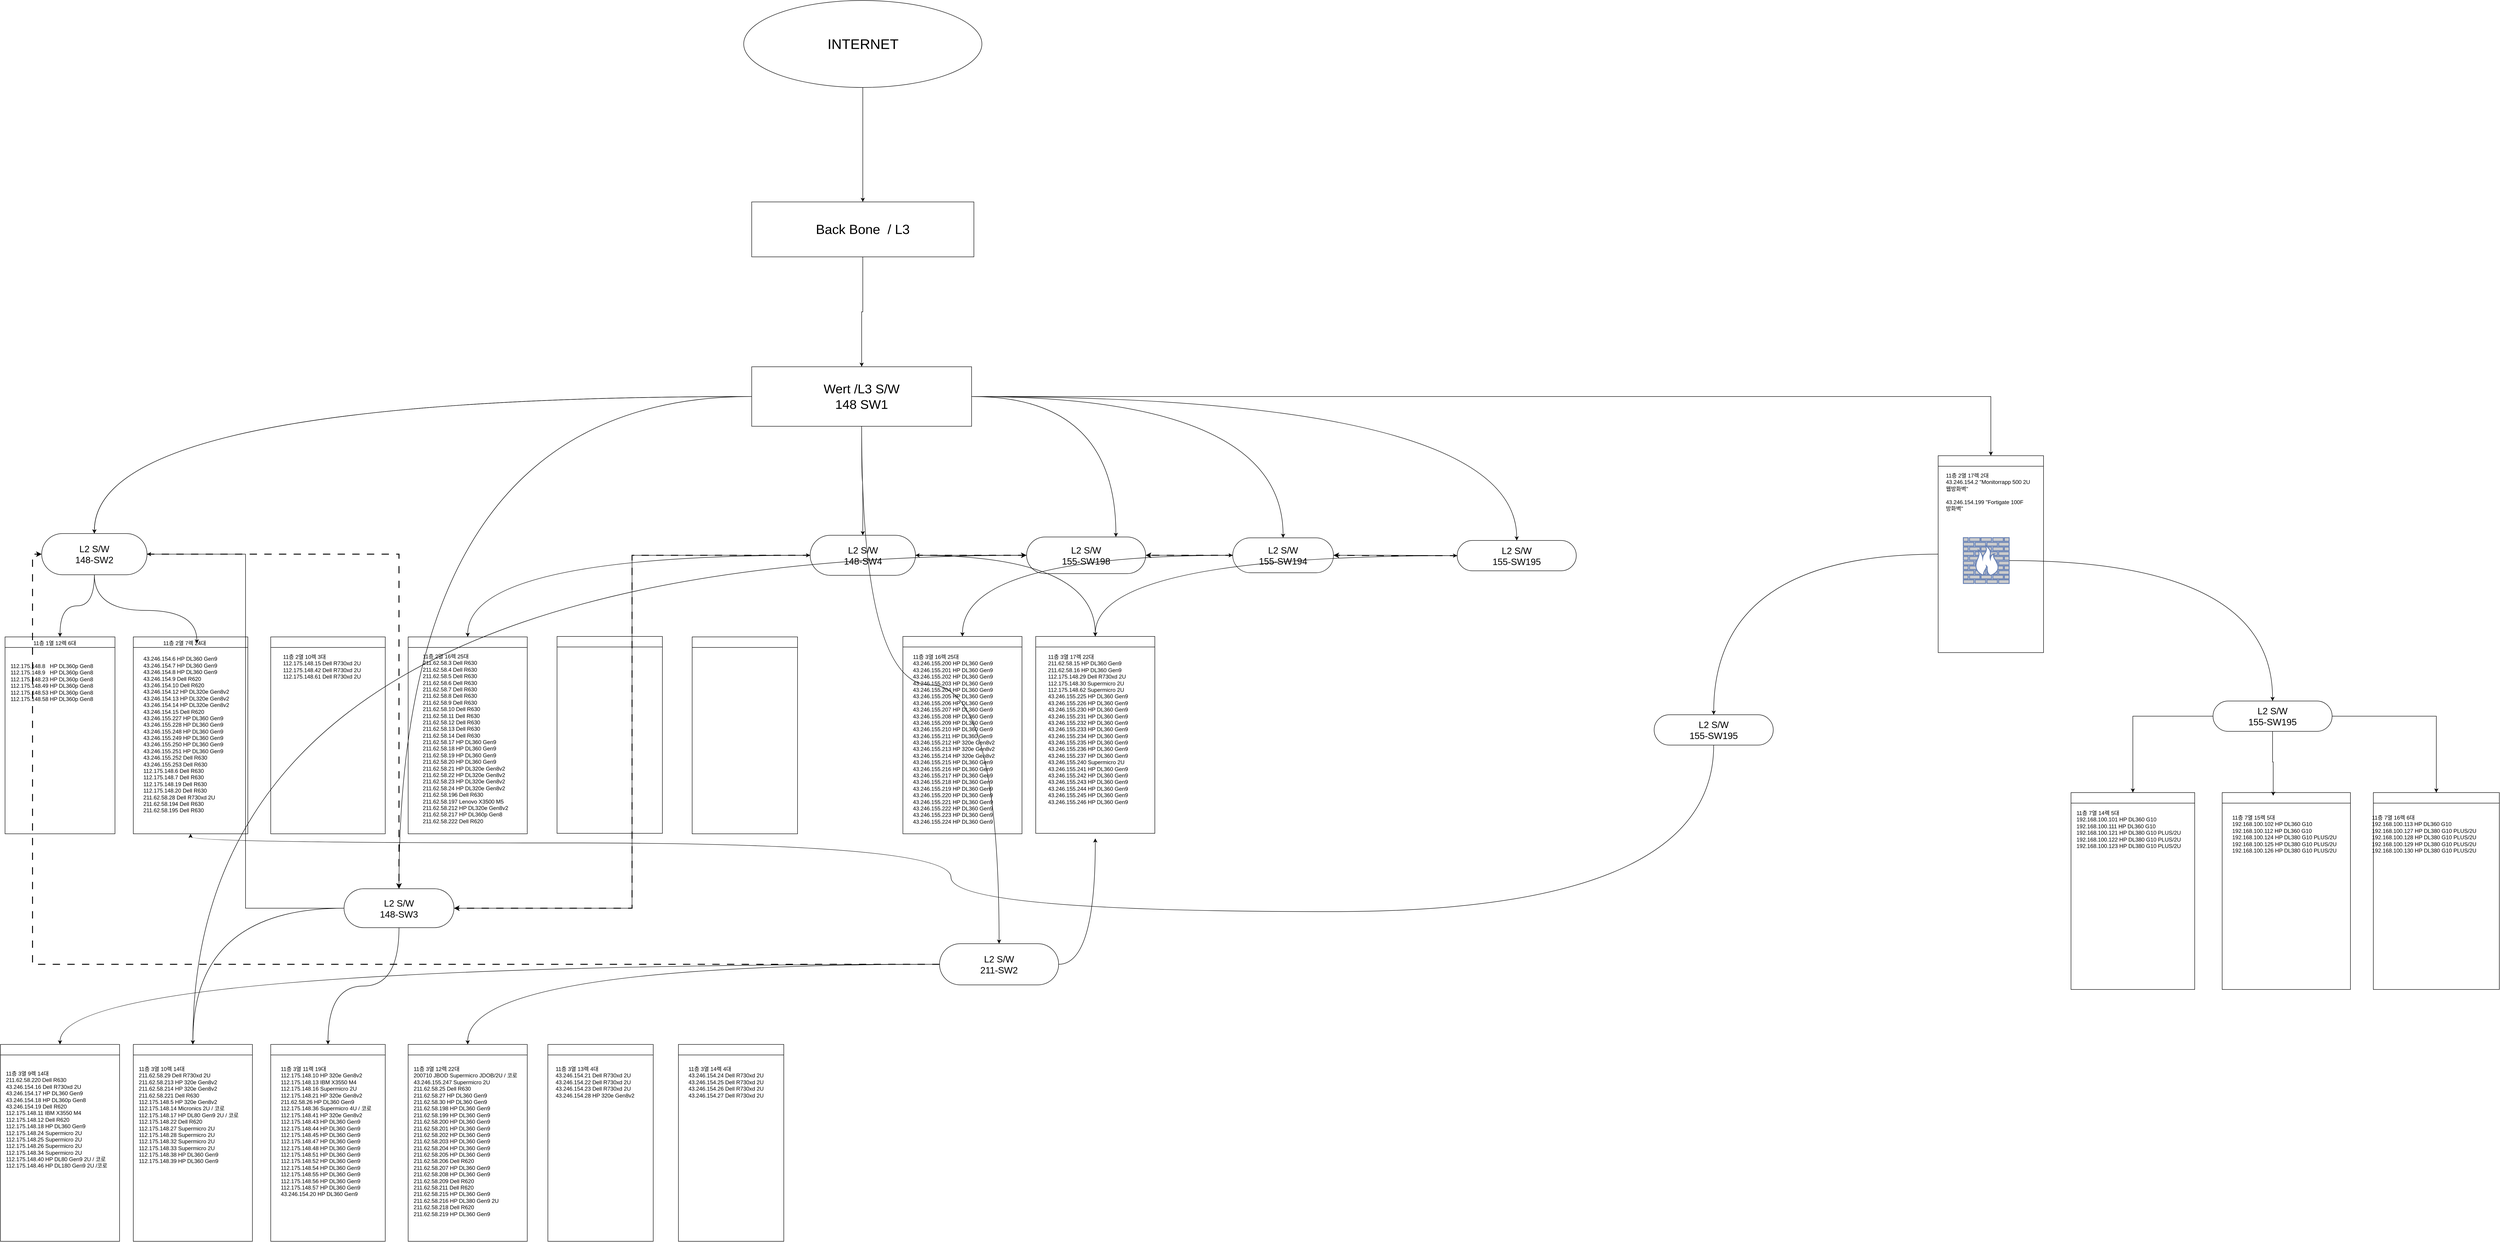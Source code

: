 <mxfile version="25.0.1">
  <diagram name="Page-1" id="d66fe2ae-3e9f-cf2f-6d29-e24063ad5d60">
    <mxGraphModel dx="5736" dy="3990" grid="1" gridSize="10" guides="1" tooltips="1" connect="1" arrows="1" fold="1" page="1" pageScale="1" pageWidth="1100" pageHeight="850" background="none" math="0" shadow="0">
      <root>
        <mxCell id="0" />
        <mxCell id="1" parent="0" />
        <mxCell id="PqdqEDUBdjDF1gWttpi3-37" value="&lt;span style=&quot;font-weight: 400;&quot;&gt;&amp;nbsp; &amp;nbsp; &amp;nbsp; &amp;nbsp; &amp;nbsp; &amp;nbsp; &amp;nbsp; &amp;nbsp; &amp;nbsp; 11층 1열 12렉 6대&lt;/span&gt;" style="swimlane;whiteSpace=wrap;html=1;rounded=0;align=left;verticalAlign=top;arcSize=50;fontFamily=Helvetica;fontSize=12;fontColor=default;fillColor=none;gradientColor=none;swimlaneLine=1;" vertex="1" parent="1">
          <mxGeometry x="170" y="560" width="240" height="430" as="geometry">
            <mxRectangle x="170" y="560" width="130" height="30" as="alternateBounds" />
          </mxGeometry>
        </mxCell>
        <mxCell id="PqdqEDUBdjDF1gWttpi3-35" value="112.175.148.8&amp;nbsp; &amp;nbsp;HP DL360p Gen8&#x9;&lt;br&gt;112.175.148.9&amp;nbsp; &amp;nbsp;HP DL360p Gen8&#x9;&lt;br&gt;112.175.148.23&#x9;&#x9;HP DL360p Gen8&#x9;&lt;br&gt;112.175.148.49&#x9;&#x9;HP DL360p Gen8&#x9;&lt;br&gt;112.175.148.53&#x9;&#x9;HP DL360p Gen8&#x9;&lt;br&gt;112.175.148.58&#x9;&#x9;HP DL360p Gen8" style="text;whiteSpace=wrap;html=1;fontFamily=Helvetica;fontSize=12;fontColor=default;" vertex="1" parent="PqdqEDUBdjDF1gWttpi3-37">
          <mxGeometry x="10" y="50" width="190" height="120" as="geometry" />
        </mxCell>
        <mxCell id="PqdqEDUBdjDF1gWttpi3-38" value="&lt;span style=&quot;font-weight: 400;&quot;&gt;&amp;nbsp; &amp;nbsp; &amp;nbsp; &amp;nbsp; &amp;nbsp; &amp;nbsp; &amp;nbsp; &amp;nbsp; &amp;nbsp; &amp;nbsp;11층 2열 7렉 24대&lt;/span&gt;" style="swimlane;whiteSpace=wrap;html=1;rounded=0;align=left;verticalAlign=top;arcSize=50;fontFamily=Helvetica;fontSize=12;fontColor=default;fillColor=none;gradientColor=none;swimlaneLine=1;" vertex="1" parent="1">
          <mxGeometry x="450" y="560" width="250" height="430" as="geometry">
            <mxRectangle x="170" y="560" width="130" height="30" as="alternateBounds" />
          </mxGeometry>
        </mxCell>
        <mxCell id="PqdqEDUBdjDF1gWttpi3-41" value="&lt;br&gt;43.246.154.6&#x9;&#x9;HP DL360 Gen9&#x9;&lt;br&gt;43.246.154.7&#x9;&#x9;HP DL360 Gen9&#x9;&lt;br&gt;43.246.154.8&#x9;&#x9;HP DL360 Gen9&#x9;&lt;br&gt;43.246.154.9&#x9;&#x9;Dell R620&#x9;&lt;br&gt;43.246.154.10&#x9;&#x9;Dell R620&#x9;&lt;br&gt;43.246.154.12&#x9;&#x9;HP DL320e Gen8v2&#x9;&lt;br&gt;43.246.154.13&#x9;&#x9;HP DL320e Gen8v2&#x9;&lt;br&gt;43.246.154.14&#x9;&#x9;HP DL320e Gen8v2&#x9;&lt;br&gt;43.246.154.15&#x9;&#x9;Dell R620&#x9;&lt;br&gt;43.246.155.227&#x9;&#x9;HP DL360 Gen9&#x9;&lt;br&gt;43.246.155.228&#x9;&#x9;HP DL360 Gen9&#x9;&lt;br&gt;43.246.155.248&#x9;&#x9;HP DL360 Gen9&#x9;&lt;br&gt;43.246.155.249&#x9;&#x9;HP DL360 Gen9&#x9;&lt;br&gt;43.246.155.250&#x9;&#x9;HP DL360 Gen9&#x9;&lt;br&gt;43.246.155.251&#x9;&#x9;HP DL360 Gen9&#x9;&lt;br&gt;43.246.155.252&#x9;&#x9;Dell R630&#x9;&lt;br&gt;43.246.155.253&#x9;&#x9;Dell R630&#x9;&lt;br&gt;112.175.148.6&#x9;&#x9;Dell R630&#x9;&lt;br&gt;112.175.148.7&#x9;&#x9;Dell R630&#x9;&lt;br&gt;112.175.148.19&#x9;&#x9;Dell R630&#x9;&lt;br&gt;112.175.148.20&#x9;&#x9;Dell R630&#x9;&lt;br&gt;211.62.58.28&#x9;&#x9;Dell R730xd 2U&#x9;&lt;br&gt;211.62.58.194&#x9;&#x9;Dell R630&#x9;&lt;br&gt;211.62.58.195&#x9;&#x9;Dell R630" style="text;whiteSpace=wrap;html=1;fontFamily=Helvetica;fontSize=12;fontColor=default;" vertex="1" parent="PqdqEDUBdjDF1gWttpi3-38">
          <mxGeometry x="20" y="20" width="190" height="380" as="geometry" />
        </mxCell>
        <mxCell id="PqdqEDUBdjDF1gWttpi3-43" value="" style="swimlane;whiteSpace=wrap;html=1;rounded=0;align=left;verticalAlign=top;arcSize=50;fontFamily=Helvetica;fontSize=12;fontColor=default;fillColor=none;gradientColor=none;swimlaneLine=1;" vertex="1" parent="1">
          <mxGeometry x="750" y="560" width="250" height="430" as="geometry">
            <mxRectangle x="170" y="560" width="130" height="30" as="alternateBounds" />
          </mxGeometry>
        </mxCell>
        <mxCell id="PqdqEDUBdjDF1gWttpi3-42" value="11층 2열 10렉 3대&#x9;&#x9;&#x9;&#xa;112.175.148.15&#x9;&#x9;Dell R730xd 2U&#x9;&#xa;112.175.148.42&#x9;&#x9;Dell R730xd 2U&#x9;&#xa;112.175.148.61&#x9;&#x9;Dell R730xd 2U" style="text;whiteSpace=wrap;html=1;fontFamily=Helvetica;fontSize=12;fontColor=default;" vertex="1" parent="PqdqEDUBdjDF1gWttpi3-43">
          <mxGeometry x="25" y="30" width="200" height="80" as="geometry" />
        </mxCell>
        <mxCell id="PqdqEDUBdjDF1gWttpi3-47" value="" style="swimlane;whiteSpace=wrap;html=1;rounded=0;align=left;verticalAlign=top;arcSize=50;fontFamily=Helvetica;fontSize=12;fontColor=default;fillColor=none;gradientColor=none;swimlaneLine=1;" vertex="1" parent="1">
          <mxGeometry x="1050" y="560" width="260" height="430" as="geometry">
            <mxRectangle x="170" y="560" width="130" height="30" as="alternateBounds" />
          </mxGeometry>
        </mxCell>
        <mxCell id="PqdqEDUBdjDF1gWttpi3-51" value="11층 2열 16렉 25대 &#x9;&#x9;&#x9;&#xa;211.62.58.3&#x9;&#x9;Dell R630&#x9;&#xa;211.62.58.4&#x9;&#x9;Dell R630&#x9;&#xa;211.62.58.5&#x9;&#x9;Dell R630&#x9;&#xa;211.62.58.6&#x9;&#x9;Dell R630&#x9;&#xa;211.62.58.7&#x9;&#x9;Dell R630&#x9;&#xa;211.62.58.8&#x9;&#x9;Dell R630&#x9;&#xa;211.62.58.9&#x9;&#x9;Dell R630&#x9;&#xa;211.62.58.10&#x9;&#x9;Dell R630&#x9;&#xa;211.62.58.11&#x9;&#x9;Dell R630&#x9;&#xa;211.62.58.12&#x9;&#x9;Dell R630&#x9;&#xa;211.62.58.13&#x9;&#x9;Dell R630&#x9;&#xa;211.62.58.14&#x9;&#x9;Dell R630&#x9;&#xa;211.62.58.17&#x9;&#x9;HP DL360 Gen9&#x9;&#xa;211.62.58.18&#x9;&#x9;HP DL360 Gen9&#x9;&#xa;211.62.58.19&#x9;&#x9;HP DL360 Gen9&#x9;&#xa;211.62.58.20&#x9;&#x9;HP DL360 Gen9&#x9;&#xa;211.62.58.21&#x9;&#x9;HP DL320e Gen8v2&#x9;&#xa;211.62.58.22&#x9;&#x9;HP DL320e Gen8v2&#x9;&#xa;211.62.58.23&#x9;&#x9;HP DL320e Gen8v2&#x9;&#xa;211.62.58.24&#x9;&#x9;HP DL320e Gen8v2&#x9;&#xa;211.62.58.196&#x9;&#x9;Dell R630&#x9;&#xa;211.62.58.197&#x9;&#x9;Lenovo X3500 M5&#x9;&#xa;211.62.58.212&#x9;&#x9;HP DL320e Gen8v2&#x9;&#xa;211.62.58.217&#x9;&#x9;HP DL360p Gen8&#x9;&#xa;211.62.58.222&#x9;&#x9;Dell R620" style="text;whiteSpace=wrap;html=1;fontFamily=Helvetica;fontSize=12;fontColor=default;" vertex="1" parent="PqdqEDUBdjDF1gWttpi3-47">
          <mxGeometry x="30" y="29" width="230" height="400" as="geometry" />
        </mxCell>
        <mxCell id="PqdqEDUBdjDF1gWttpi3-55" value="" style="swimlane;whiteSpace=wrap;html=1;rounded=0;align=left;verticalAlign=top;arcSize=50;fontFamily=Helvetica;fontSize=12;fontColor=default;fillColor=none;gradientColor=none;swimlaneLine=1;" vertex="1" parent="1">
          <mxGeometry x="160" y="1450" width="260" height="430" as="geometry">
            <mxRectangle x="170" y="560" width="130" height="30" as="alternateBounds" />
          </mxGeometry>
        </mxCell>
        <mxCell id="PqdqEDUBdjDF1gWttpi3-65" value="11층 3열 9렉 14대&#x9;&#x9;&#x9;&#xa;211.62.58.220&#x9;&#x9;Dell R630&#x9;&#xa;43.246.154.16&#x9;&#x9;Dell R730xd 2U&#x9;&#xa;43.246.154.17&#x9;&#x9;HP DL360 Gen9&#x9;&#xa;43.246.154.18&#x9;&#x9;HP DL360p Gen8&#x9;&#xa;43.246.154.19&#x9;&#x9;Dell R620&#x9;&#xa;112.175.148.11&#x9;&#x9;IBM X3550 M4&#x9;&#xa;112.175.148.12&#x9;&#x9;Dell R620&#x9;&#xa;112.175.148.18&#x9;&#x9;HP DL360 Gen9&#x9;&#xa;112.175.148.24&#x9;&#x9;Supermicro 2U&#x9;&#xa;112.175.148.25&#x9;&#x9;Supermicro 2U&#x9;&#xa;112.175.148.26&#x9;&#x9;Supermicro 2U&#x9;&#xa;112.175.148.34&#x9;&#x9;Supermicro 2U&#x9;&#xa;112.175.148.40&#x9;&#x9;HP DL80 Gen9 2U / 코로&#x9;&#xa;112.175.148.46&#x9;&#x9;HP DL180 Gen9 2U /코로" style="text;whiteSpace=wrap;html=1;fontFamily=Helvetica;fontSize=12;fontColor=default;" vertex="1" parent="PqdqEDUBdjDF1gWttpi3-55">
          <mxGeometry x="10" y="50" width="250" height="240" as="geometry" />
        </mxCell>
        <mxCell id="PqdqEDUBdjDF1gWttpi3-180" style="edgeStyle=orthogonalEdgeStyle;rounded=0;orthogonalLoop=1;jettySize=auto;html=1;fontFamily=Helvetica;fontSize=12;fontColor=default;curved=1;" edge="1" parent="1" source="PqdqEDUBdjDF1gWttpi3-57" target="PqdqEDUBdjDF1gWttpi3-179">
          <mxGeometry relative="1" as="geometry" />
        </mxCell>
        <mxCell id="PqdqEDUBdjDF1gWttpi3-57" value="" style="swimlane;whiteSpace=wrap;html=1;rounded=0;align=left;verticalAlign=top;arcSize=50;fontFamily=Helvetica;fontSize=12;fontColor=default;fillColor=none;gradientColor=none;swimlaneLine=1;" vertex="1" parent="1">
          <mxGeometry x="4390" y="164.25" width="230" height="430" as="geometry">
            <mxRectangle x="170" y="560" width="130" height="30" as="alternateBounds" />
          </mxGeometry>
        </mxCell>
        <mxCell id="PqdqEDUBdjDF1gWttpi3-50" value="11층 2열 17렉 2대&#x9;&#x9;&#x9;&#xa;43.246.154.2&#x9;&#x9;&quot;Monitorrapp 500 2U&#xa;웹방화벽&quot;&#x9;&#xa;&#x9;&#x9;&#x9;&#xa;43.246.154.199&#x9;&#x9;&quot;Fortigate 100F&#xa;방화벽&quot;" style="text;whiteSpace=wrap;html=1;fontFamily=Helvetica;fontSize=12;fontColor=default;" vertex="1" parent="PqdqEDUBdjDF1gWttpi3-57">
          <mxGeometry x="15" y="30" width="200" height="100" as="geometry" />
        </mxCell>
        <mxCell id="PqdqEDUBdjDF1gWttpi3-92" value="" style="fontColor=#0066CC;verticalAlign=top;verticalLabelPosition=bottom;labelPosition=center;align=center;html=1;outlineConnect=0;fillColor=#CCCCCC;strokeColor=#6881B3;gradientColor=none;gradientDirection=north;strokeWidth=2;shape=mxgraph.networks.firewall;rounded=1;arcSize=50;fontFamily=Helvetica;fontSize=12;" vertex="1" parent="PqdqEDUBdjDF1gWttpi3-57">
          <mxGeometry x="55" y="179" width="100" height="100" as="geometry" />
        </mxCell>
        <mxCell id="PqdqEDUBdjDF1gWttpi3-58" value="" style="swimlane;whiteSpace=wrap;html=1;rounded=0;align=left;verticalAlign=top;arcSize=50;fontFamily=Helvetica;fontSize=12;fontColor=default;fillColor=none;gradientColor=none;swimlaneLine=1;" vertex="1" parent="1">
          <mxGeometry x="1670" y="560" width="230" height="430" as="geometry">
            <mxRectangle x="170" y="560" width="130" height="30" as="alternateBounds" />
          </mxGeometry>
        </mxCell>
        <mxCell id="PqdqEDUBdjDF1gWttpi3-60" value="" style="swimlane;whiteSpace=wrap;html=1;rounded=0;align=left;verticalAlign=top;arcSize=50;fontFamily=Helvetica;fontSize=12;fontColor=default;fillColor=none;gradientColor=none;swimlaneLine=1;" vertex="1" parent="1">
          <mxGeometry x="450" y="1450" width="260" height="430" as="geometry">
            <mxRectangle x="170" y="560" width="130" height="30" as="alternateBounds" />
          </mxGeometry>
        </mxCell>
        <mxCell id="PqdqEDUBdjDF1gWttpi3-66" value="11층 3열 10렉 14대&#x9;&#x9;&#x9;&#xa;211.62.58.29&#x9;&#x9;Dell R730xd 2U&#x9;&#xa;211.62.58.213&#x9;&#x9;HP 320e Gen8v2&#x9;&#xa;211.62.58.214&#x9;&#x9;HP 320e Gen8v2&#x9;&#xa;211.62.58.221&#x9;&#x9;Dell R630&#x9;&#xa;112.175.148.5&#x9;&#x9;HP 320e Gen8v2&#x9;&#xa;112.175.148.14&#x9;&#x9;Micronics 2U / 코로&#x9;&#xa;112.175.148.17&#x9;&#x9;HP DL80 Gen9 2U / 코로&#x9;&#xa;112.175.148.22&#x9;&#x9;Dell R620&#x9;&#xa;112.175.148.27&#x9;&#x9;Supermicro 2U&#x9;&#xa;112.175.148.28&#x9;&#x9;Supermicro 2U&#x9;&#xa;112.175.148.32&#x9;&#x9;Supermicro 2U&#x9;&#xa;112.175.148.33&#x9;&#x9;Supermicro 2U&#x9;&#xa;112.175.148.38&#x9;&#x9;HP DL360 Gen9&#x9;&#xa;112.175.148.39&#x9;&#x9;HP DL360 Gen9" style="text;whiteSpace=wrap;html=1;fontFamily=Helvetica;fontSize=12;fontColor=default;" vertex="1" parent="PqdqEDUBdjDF1gWttpi3-60">
          <mxGeometry x="10" y="40" width="250" height="240" as="geometry" />
        </mxCell>
        <mxCell id="PqdqEDUBdjDF1gWttpi3-61" value="" style="swimlane;whiteSpace=wrap;html=1;rounded=0;align=left;verticalAlign=top;arcSize=50;fontFamily=Helvetica;fontSize=12;fontColor=default;fillColor=none;gradientColor=none;swimlaneLine=1;" vertex="1" parent="1">
          <mxGeometry x="750" y="1450" width="250" height="430" as="geometry">
            <mxRectangle x="170" y="560" width="130" height="30" as="alternateBounds" />
          </mxGeometry>
        </mxCell>
        <mxCell id="PqdqEDUBdjDF1gWttpi3-67" value="11층 3열 11렉 19대&#x9;&#x9;&#x9;&#xa;112.175.148.10&#x9;&#x9;HP 320e Gen8v2&#x9;&#xa;112.175.148.13&#x9;&#x9;IBM X3550 M4&#x9;&#xa;112.175.148.16&#x9;&#x9;Supermicro 2U&#x9;&#xa;112.175.148.21&#x9;&#x9;HP 320e Gen8v2&#x9;&#xa;211.62.58.26&#x9;&#x9;HP DL360 Gen9&#x9;&#xa;112.175.148.36&#x9;&#x9;Supermicro 4U / 코로&#x9;&#xa;112.175.148.41&#x9;&#x9;HP 320e Gen8v2&#x9;&#xa;112.175.148.43&#x9;&#x9;HP DL360 Gen9&#x9;&#xa;112.175.148.44&#x9;&#x9;HP DL360 Gen9&#x9;&#xa;112.175.148.45&#x9;&#x9;HP DL360 Gen9&#x9;&#xa;112.175.148.47&#x9;&#x9;HP DL360 Gen9&#x9;&#xa;112.175.148.48&#x9;&#x9;HP DL360 Gen9&#x9;&#xa;112.175.148.51&#x9;&#x9;HP DL360 Gen9&#x9;&#xa;112.175.148.52&#x9;&#x9;HP DL360 Gen9&#x9;&#xa;112.175.148.54&#x9;&#x9;HP DL360 Gen9&#x9;&#xa;112.175.148.55&#x9;&#x9;HP DL360 Gen9&#x9;&#xa;112.175.148.56&#x9;&#x9;HP DL360 Gen9&#x9;&#xa;112.175.148.57&#x9;&#x9;HP DL360 Gen9&#x9;&#xa;43.246.154.20&#x9;&#x9;HP DL360 Gen9" style="text;whiteSpace=wrap;html=1;fontFamily=Helvetica;fontSize=12;fontColor=default;" vertex="1" parent="PqdqEDUBdjDF1gWttpi3-61">
          <mxGeometry x="20" y="40" width="230" height="310" as="geometry" />
        </mxCell>
        <mxCell id="PqdqEDUBdjDF1gWttpi3-62" value="" style="swimlane;whiteSpace=wrap;html=1;rounded=0;align=left;verticalAlign=top;arcSize=50;fontFamily=Helvetica;fontSize=12;fontColor=default;fillColor=none;gradientColor=none;swimlaneLine=1;" vertex="1" parent="1">
          <mxGeometry x="1050" y="1450" width="260" height="430" as="geometry">
            <mxRectangle x="170" y="560" width="130" height="30" as="alternateBounds" />
          </mxGeometry>
        </mxCell>
        <mxCell id="PqdqEDUBdjDF1gWttpi3-68" value="11층 3열 12렉 22대&#x9;&#x9;&#x9;&#xa;200710 JBOD&#x9;&#x9;Supermicro JDOB/2U / 코로&#x9;&#xa;43.246.155.247&#x9;&#x9;Supermicro 2U&#x9;&#xa;211.62.58.25&#x9;&#x9;Dell R630&#x9;&#xa;211.62.58.27&#x9;&#x9;HP DL360 Gen9&#x9;&#xa;211.62.58.30&#x9;&#x9;HP DL360 Gen9&#x9;&#xa;211.62.58.198&#x9;&#x9;HP DL360 Gen9&#x9;&#xa;211.62.58.199&#x9;&#x9;HP DL360 Gen9&#x9;&#xa;211.62.58.200&#x9;&#x9;HP DL360 Gen9&#x9;&#xa;211.62.58.201&#x9;&#x9;HP DL360 Gen9&#x9;&#xa;211.62.58.202&#x9;&#x9;HP DL360 Gen9&#x9;&#xa;211.62.58.203&#x9;&#x9;HP DL360 Gen9&#x9;&#xa;211.62.58.204&#x9;&#x9;HP DL360 Gen9&#x9;&#xa;211.62.58.205&#x9;&#x9;HP DL360 Gen9&#x9;&#xa;211.62.58.206&#x9;&#x9;Dell R620&#x9;&#xa;211.62.58.207&#x9;&#x9;HP DL360 Gen9&#x9;&#xa;211.62.58.208&#x9;&#x9;HP DL360 Gen9&#x9;&#xa;211.62.58.209&#x9;&#x9;Dell R620&#x9;&#xa;211.62.58.211&#x9;&#x9;Dell R620&#x9;&#xa;211.62.58.215&#x9;&#x9;HP DL360 Gen9&#x9;&#xa;211.62.58.216&#x9;&#x9;HP DL380 Gen9 2U&#x9;&#xa;211.62.58.218&#x9;&#x9;Dell R620&#x9;&#xa;211.62.58.219&#x9;&#x9;HP DL360 Gen9" style="text;whiteSpace=wrap;html=1;fontFamily=Helvetica;fontSize=12;fontColor=default;" vertex="1" parent="PqdqEDUBdjDF1gWttpi3-62">
          <mxGeometry x="10" y="40" width="250" height="350" as="geometry" />
        </mxCell>
        <mxCell id="PqdqEDUBdjDF1gWttpi3-63" value="" style="swimlane;whiteSpace=wrap;html=1;rounded=0;align=left;verticalAlign=top;arcSize=50;fontFamily=Helvetica;fontSize=12;fontColor=default;fillColor=none;gradientColor=none;swimlaneLine=1;" vertex="1" parent="1">
          <mxGeometry x="1355" y="1450" width="230" height="430" as="geometry">
            <mxRectangle x="170" y="560" width="130" height="30" as="alternateBounds" />
          </mxGeometry>
        </mxCell>
        <mxCell id="PqdqEDUBdjDF1gWttpi3-70" value="11층 3열 13렉 4대&#x9;&#x9;&#x9;&#xa;43.246.154.21&#x9;&#x9;Dell R730xd 2U&#x9;&#xa;43.246.154.22&#x9;&#x9;Dell R730xd 2U&#x9;&#xa;43.246.154.23&#x9;&#x9;Dell R730xd 2U&#x9;&#xa;43.246.154.28&#x9;&#x9;HP 320e Gen8v2" style="text;whiteSpace=wrap;html=1;fontFamily=Helvetica;fontSize=12;fontColor=default;" vertex="1" parent="PqdqEDUBdjDF1gWttpi3-63">
          <mxGeometry x="15" y="40" width="210" height="100" as="geometry" />
        </mxCell>
        <mxCell id="PqdqEDUBdjDF1gWttpi3-64" value="" style="swimlane;whiteSpace=wrap;html=1;rounded=0;align=left;verticalAlign=top;arcSize=50;fontFamily=Helvetica;fontSize=12;fontColor=default;fillColor=none;gradientColor=none;swimlaneLine=1;" vertex="1" parent="1">
          <mxGeometry x="1640" y="1450" width="230" height="430" as="geometry">
            <mxRectangle x="170" y="560" width="130" height="30" as="alternateBounds" />
          </mxGeometry>
        </mxCell>
        <mxCell id="PqdqEDUBdjDF1gWttpi3-71" value="11층 3열 14렉 4대&#x9;&#x9;&#x9;&#xa;43.246.154.24&#x9;&#x9;Dell R730xd 2U&#x9;&#xa;43.246.154.25&#x9;&#x9;Dell R730xd 2U&#x9;&#xa;43.246.154.26&#x9;&#x9;Dell R730xd 2U&#x9;&#xa;43.246.154.27&#x9;&#x9;Dell R730xd 2U" style="text;whiteSpace=wrap;html=1;fontFamily=Helvetica;fontSize=12;fontColor=default;" vertex="1" parent="PqdqEDUBdjDF1gWttpi3-64">
          <mxGeometry x="20" y="40" width="200" height="100" as="geometry" />
        </mxCell>
        <mxCell id="PqdqEDUBdjDF1gWttpi3-72" value="" style="swimlane;whiteSpace=wrap;html=1;rounded=0;align=left;verticalAlign=top;arcSize=50;fontFamily=Helvetica;fontSize=12;fontColor=default;fillColor=none;gradientColor=none;swimlaneLine=1;" vertex="1" parent="1">
          <mxGeometry x="2130" y="559" width="260" height="431" as="geometry">
            <mxRectangle x="170" y="560" width="130" height="30" as="alternateBounds" />
          </mxGeometry>
        </mxCell>
        <mxCell id="PqdqEDUBdjDF1gWttpi3-84" value="11층 3열 16렉 25대&#x9;&#x9;&#x9;&#xa;43.246.155.200&#x9;&#x9;HP DL360 Gen9&#x9;&#xa;43.246.155.201&#x9;&#x9;HP DL360 Gen9&#x9;&#xa;43.246.155.202&#x9;&#x9;HP DL360 Gen9&#x9;&#xa;43.246.155.203&#x9;&#x9;HP DL360 Gen9&#x9;&#xa;43.246.155.204&#x9;&#x9;HP DL360 Gen9&#x9;&#xa;43.246.155.205&#x9;&#x9;HP DL360 Gen9&#x9;&#xa;43.246.155.206&#x9;&#x9;HP DL360 Gen9&#x9;&#xa;43.246.155.207&#x9;&#x9;HP DL360 Gen9&#x9;&#xa;43.246.155.208&#x9;&#x9;HP DL360 Gen9&#x9;&#xa;43.246.155.209&#x9;&#x9;HP DL360 Gen9&#x9;&#xa;43.246.155.210&#x9;&#x9;HP DL360 Gen9&#x9;&#xa;43.246.155.211&#x9;&#x9;HP DL360 Gen9&#x9;&#xa;43.246.155.212&#x9;&#x9;HP 320e Gen8v2&#x9;&#xa;43.246.155.213&#x9;&#x9;HP 320e Gen8v2&#x9;&#xa;43.246.155.214&#x9;&#x9;HP 320e Gen8v2&#x9;&#xa;43.246.155.215&#x9;&#x9;HP DL360 Gen9&#x9;&#xa;43.246.155.216&#x9;&#x9;HP DL360 Gen9&#x9;&#xa;43.246.155.217&#x9;&#x9;HP DL360 Gen9&#x9;&#xa;43.246.155.218&#x9;&#x9;HP DL360 Gen9&#x9;&#xa;43.246.155.219&#x9;&#x9;HP DL360 Gen9&#x9;&#xa;43.246.155.220&#x9;&#x9;HP DL360 Gen9&#x9;&#xa;43.246.155.221&#x9;&#x9;HP DL360 Gen9&#x9;&#xa;43.246.155.222&#x9;&#x9;HP DL360 Gen9&#x9;&#xa;43.246.155.223&#x9;&#x9;HP DL360 Gen9&#x9;&#xa;43.246.155.224&#x9;&#x9;HP DL360 Gen9" style="text;whiteSpace=wrap;html=1;fontFamily=Helvetica;fontSize=12;fontColor=default;" vertex="1" parent="PqdqEDUBdjDF1gWttpi3-72">
          <mxGeometry x="20" y="31" width="210" height="400" as="geometry" />
        </mxCell>
        <mxCell id="PqdqEDUBdjDF1gWttpi3-74" value="" style="swimlane;whiteSpace=wrap;html=1;rounded=0;align=left;verticalAlign=top;arcSize=50;fontFamily=Helvetica;fontSize=12;fontColor=default;fillColor=none;gradientColor=none;swimlaneLine=1;" vertex="1" parent="1">
          <mxGeometry x="2420" y="559" width="260" height="430" as="geometry">
            <mxRectangle x="170" y="560" width="130" height="30" as="alternateBounds" />
          </mxGeometry>
        </mxCell>
        <mxCell id="PqdqEDUBdjDF1gWttpi3-86" value="11층 3열 17렉 22대&#x9;&#x9;&#x9;&#xa;211.62.58.15&#x9;&#x9;HP DL360 Gen9&#x9;&#xa;211.62.58.16&#x9;&#x9;HP DL360 Gen9&#x9;&#xa;112.175.148.29&#x9;&#x9;Dell R730xd 2U&#x9;&#xa;112.175.148.30&#x9;&#x9;Supermicro 2U&#x9;&#xa;112.175.148.62&#x9;&#x9;Supermicro 2U&#x9;&#xa;43.246.155.225&#x9;&#x9;HP DL360 Gen9&#x9;&#xa;43.246.155.226&#x9;&#x9;HP DL360 Gen9&#x9;&#xa;43.246.155.230&#x9;&#x9;HP DL360 Gen9&#x9;&#xa;43.246.155.231&#x9;&#x9;HP DL360 Gen9&#x9;&#xa;43.246.155.232&#x9;&#x9;HP DL360 Gen9&#x9;&#xa;43.246.155.233&#x9;&#x9;HP DL360 Gen9&#x9;&#xa;43.246.155.234&#x9;&#x9;HP DL360 Gen9&#x9;&#xa;43.246.155.235&#x9;&#x9;HP DL360 Gen9&#x9;&#xa;43.246.155.236&#x9;&#x9;HP DL360 Gen9&#x9;&#xa;43.246.155.237&#x9;&#x9;HP DL360 Gen9&#x9;&#xa;43.246.155.240&#x9;&#x9;Supermicro 2U&#x9;&#xa;43.246.155.241&#x9;&#x9;HP DL360 Gen9&#x9;&#xa;43.246.155.242&#x9;&#x9;HP DL360 Gen9&#x9;&#xa;43.246.155.243&#x9;&#x9;HP DL360 Gen9&#x9;&#xa;43.246.155.244&#x9;&#x9;HP DL360 Gen9&#x9;&#xa;43.246.155.245&#x9;&#x9;HP DL360 Gen9&#x9;&#xa;43.246.155.246&#x9;&#x9;HP DL360 Gen9" style="text;whiteSpace=wrap;html=1;fontFamily=Helvetica;fontSize=12;fontColor=default;" vertex="1" parent="PqdqEDUBdjDF1gWttpi3-74">
          <mxGeometry x="25" y="31" width="210" height="350" as="geometry" />
        </mxCell>
        <mxCell id="PqdqEDUBdjDF1gWttpi3-76" value="" style="swimlane;whiteSpace=wrap;html=1;rounded=0;align=left;verticalAlign=top;arcSize=50;fontFamily=Helvetica;fontSize=12;fontColor=default;fillColor=none;gradientColor=none;swimlaneLine=1;" vertex="1" parent="1">
          <mxGeometry x="4680" y="900" width="270" height="430" as="geometry">
            <mxRectangle x="170" y="560" width="130" height="30" as="alternateBounds" />
          </mxGeometry>
        </mxCell>
        <mxCell id="PqdqEDUBdjDF1gWttpi3-87" value="11층 7열 14렉 5대&#x9;&#x9;&#x9;&#xa;192.168.100.101&#x9;&#x9;HP DL360 G10&#x9;&#xa;192.168.100.111&#x9;&#x9;HP DL360 G10&#x9;&#xa;192.168.100.121&#x9;&#x9;HP DL380 G10 PLUS/2U&#x9;&#xa;192.168.100.122&#x9;&#x9;HP DL380 G10 PLUS/2U&#x9;&#xa;192.168.100.123&#x9;&#x9;HP DL380 G10 PLUS/2U" style="text;whiteSpace=wrap;html=1;fontFamily=Helvetica;fontSize=12;fontColor=default;" vertex="1" parent="PqdqEDUBdjDF1gWttpi3-76">
          <mxGeometry x="10" y="31" width="260" height="110" as="geometry" />
        </mxCell>
        <mxCell id="PqdqEDUBdjDF1gWttpi3-78" value="" style="swimlane;whiteSpace=wrap;html=1;rounded=0;align=left;verticalAlign=top;arcSize=50;fontFamily=Helvetica;fontSize=12;fontColor=default;fillColor=none;gradientColor=none;swimlaneLine=1;" vertex="1" parent="1">
          <mxGeometry x="5010" y="900" width="280" height="430" as="geometry">
            <mxRectangle x="170" y="560" width="130" height="30" as="alternateBounds" />
          </mxGeometry>
        </mxCell>
        <mxCell id="PqdqEDUBdjDF1gWttpi3-89" value="11층 7열 15렉 5대&#x9;&#x9;&#x9;&#xa;192.168.100.102&#x9;&#x9;HP DL360 G10&#x9;&#xa;192.168.100.112&#x9;&#x9;HP DL360 G10&#x9;&#xa;192.168.100.124&#x9;&#x9;HP DL380 G10 PLUS/2U&#x9;&#xa;192.168.100.125&#x9;&#x9;HP DL380 G10 PLUS/2U&#x9;&#xa;192.168.100.126&#x9;&#x9;HP DL380 G10 PLUS/2U" style="text;whiteSpace=wrap;html=1;fontFamily=Helvetica;fontSize=12;fontColor=default;" vertex="1" parent="PqdqEDUBdjDF1gWttpi3-78">
          <mxGeometry x="20" y="41" width="260" height="110" as="geometry" />
        </mxCell>
        <mxCell id="PqdqEDUBdjDF1gWttpi3-80" value="" style="swimlane;whiteSpace=wrap;html=1;rounded=0;align=left;verticalAlign=top;arcSize=50;fontFamily=Helvetica;fontSize=12;fontColor=default;fillColor=none;gradientColor=none;swimlaneLine=1;" vertex="1" parent="1">
          <mxGeometry x="5340" y="900" width="275" height="430" as="geometry">
            <mxRectangle x="170" y="560" width="130" height="30" as="alternateBounds" />
          </mxGeometry>
        </mxCell>
        <mxCell id="PqdqEDUBdjDF1gWttpi3-90" value="11층 7열 16렉 6대&#x9;&#x9;&#x9;&#xa;192.168.100.113&#x9;&#x9;HP DL360 G10&#x9;&#xa;192.168.100.127&#x9;&#x9;HP DL380 G10 PLUS/2U&#x9;&#xa;192.168.100.128&#x9;&#x9;HP DL380 G10 PLUS/2U&#x9;&#xa;192.168.100.129&#x9;&#x9;HP DL380 G10 PLUS/2U&#x9;&#xa;192.168.100.130&#x9;&#x9;HP DL380 G10 PLUS/2U" style="text;whiteSpace=wrap;html=1;fontFamily=Helvetica;fontSize=12;fontColor=default;" vertex="1" parent="PqdqEDUBdjDF1gWttpi3-80">
          <mxGeometry x="-5" y="41" width="260" height="110" as="geometry" />
        </mxCell>
        <mxCell id="PqdqEDUBdjDF1gWttpi3-135" style="edgeStyle=orthogonalEdgeStyle;rounded=0;orthogonalLoop=1;jettySize=auto;html=1;entryX=0.5;entryY=0;entryDx=0;entryDy=0;fontFamily=Helvetica;fontSize=12;fontColor=default;" edge="1" parent="1" source="PqdqEDUBdjDF1gWttpi3-96" target="PqdqEDUBdjDF1gWttpi3-99">
          <mxGeometry relative="1" as="geometry" />
        </mxCell>
        <mxCell id="PqdqEDUBdjDF1gWttpi3-96" value="Back Bone&amp;nbsp; /&amp;nbsp;&lt;span style=&quot;background-color: initial;&quot;&gt;L3&lt;/span&gt;" style="rounded=0;whiteSpace=wrap;html=1;align=center;verticalAlign=middle;arcSize=50;fontFamily=Helvetica;fontSize=29;fontColor=default;fillColor=none;gradientColor=none;" vertex="1" parent="1">
          <mxGeometry x="1800" y="-390" width="485" height="120" as="geometry" />
        </mxCell>
        <mxCell id="PqdqEDUBdjDF1gWttpi3-114" style="edgeStyle=orthogonalEdgeStyle;rounded=0;orthogonalLoop=1;jettySize=auto;html=1;entryX=0;entryY=0.5;entryDx=0;entryDy=0;fontFamily=Helvetica;fontSize=12;fontColor=default;dashed=1;dashPattern=8 8;strokeWidth=2;" edge="1" parent="1" source="PqdqEDUBdjDF1gWttpi3-97" target="PqdqEDUBdjDF1gWttpi3-113">
          <mxGeometry relative="1" as="geometry" />
        </mxCell>
        <mxCell id="PqdqEDUBdjDF1gWttpi3-162" style="edgeStyle=orthogonalEdgeStyle;rounded=0;orthogonalLoop=1;jettySize=auto;html=1;fontFamily=Helvetica;fontSize=12;fontColor=default;curved=1;" edge="1" parent="1" source="PqdqEDUBdjDF1gWttpi3-97">
          <mxGeometry relative="1" as="geometry">
            <mxPoint x="2550" y="1000" as="targetPoint" />
          </mxGeometry>
        </mxCell>
        <mxCell id="PqdqEDUBdjDF1gWttpi3-174" style="edgeStyle=orthogonalEdgeStyle;rounded=0;orthogonalLoop=1;jettySize=auto;html=1;entryX=0.5;entryY=0;entryDx=0;entryDy=0;fontFamily=Helvetica;fontSize=12;fontColor=default;curved=1;" edge="1" parent="1" source="PqdqEDUBdjDF1gWttpi3-97" target="PqdqEDUBdjDF1gWttpi3-62">
          <mxGeometry relative="1" as="geometry" />
        </mxCell>
        <mxCell id="PqdqEDUBdjDF1gWttpi3-176" style="edgeStyle=orthogonalEdgeStyle;rounded=0;orthogonalLoop=1;jettySize=auto;html=1;entryX=0.5;entryY=0;entryDx=0;entryDy=0;fontFamily=Helvetica;fontSize=12;fontColor=default;curved=1;" edge="1" parent="1" source="PqdqEDUBdjDF1gWttpi3-97" target="PqdqEDUBdjDF1gWttpi3-55">
          <mxGeometry relative="1" as="geometry" />
        </mxCell>
        <mxCell id="PqdqEDUBdjDF1gWttpi3-97" value="&lt;div&gt;&lt;span style=&quot;background-color: initial;&quot;&gt;L2 S/W&lt;/span&gt;&lt;/div&gt;&lt;div&gt;211-SW2&lt;/div&gt;" style="rounded=1;whiteSpace=wrap;html=1;align=center;verticalAlign=middle;arcSize=50;fontFamily=Helvetica;fontSize=20;fontColor=default;fillColor=none;gradientColor=none;" vertex="1" parent="1">
          <mxGeometry x="2210" y="1230" width="260" height="90" as="geometry" />
        </mxCell>
        <mxCell id="PqdqEDUBdjDF1gWttpi3-146" style="edgeStyle=orthogonalEdgeStyle;rounded=0;orthogonalLoop=1;jettySize=auto;html=1;entryX=1;entryY=0.5;entryDx=0;entryDy=0;fontFamily=Helvetica;fontSize=12;fontColor=default;" edge="1" parent="1" source="PqdqEDUBdjDF1gWttpi3-98" target="PqdqEDUBdjDF1gWttpi3-113">
          <mxGeometry relative="1" as="geometry" />
        </mxCell>
        <mxCell id="PqdqEDUBdjDF1gWttpi3-150" style="edgeStyle=orthogonalEdgeStyle;rounded=0;orthogonalLoop=1;jettySize=auto;html=1;entryX=0;entryY=0.5;entryDx=0;entryDy=0;fontFamily=Helvetica;fontSize=12;fontColor=default;" edge="1" parent="1" source="PqdqEDUBdjDF1gWttpi3-98" target="PqdqEDUBdjDF1gWttpi3-120">
          <mxGeometry relative="1" as="geometry" />
        </mxCell>
        <mxCell id="PqdqEDUBdjDF1gWttpi3-166" style="edgeStyle=orthogonalEdgeStyle;rounded=0;orthogonalLoop=1;jettySize=auto;html=1;entryX=0.5;entryY=0;entryDx=0;entryDy=0;fontFamily=Helvetica;fontSize=12;fontColor=default;curved=1;" edge="1" parent="1" source="PqdqEDUBdjDF1gWttpi3-98" target="PqdqEDUBdjDF1gWttpi3-61">
          <mxGeometry relative="1" as="geometry" />
        </mxCell>
        <mxCell id="PqdqEDUBdjDF1gWttpi3-167" style="edgeStyle=orthogonalEdgeStyle;rounded=0;orthogonalLoop=1;jettySize=auto;html=1;entryX=0.5;entryY=0;entryDx=0;entryDy=0;fontFamily=Helvetica;fontSize=12;fontColor=default;curved=1;" edge="1" parent="1" source="PqdqEDUBdjDF1gWttpi3-98" target="PqdqEDUBdjDF1gWttpi3-60">
          <mxGeometry relative="1" as="geometry" />
        </mxCell>
        <mxCell id="PqdqEDUBdjDF1gWttpi3-98" value="&lt;div&gt;&lt;span style=&quot;background-color: initial;&quot;&gt;L2 S/W&lt;/span&gt;&lt;/div&gt;&lt;div&gt;&lt;span style=&quot;background-color: initial;&quot;&gt;148-SW3&lt;/span&gt;&lt;/div&gt;" style="rounded=1;whiteSpace=wrap;html=1;align=center;verticalAlign=middle;arcSize=50;fontFamily=Helvetica;fontSize=20;fontColor=default;fillColor=none;gradientColor=none;" vertex="1" parent="1">
          <mxGeometry x="910" y="1110" width="240" height="85" as="geometry" />
        </mxCell>
        <mxCell id="PqdqEDUBdjDF1gWttpi3-130" style="edgeStyle=orthogonalEdgeStyle;rounded=0;orthogonalLoop=1;jettySize=auto;html=1;entryX=0.75;entryY=0;entryDx=0;entryDy=0;fontFamily=Helvetica;fontSize=12;fontColor=default;curved=1;" edge="1" parent="1" source="PqdqEDUBdjDF1gWttpi3-99" target="PqdqEDUBdjDF1gWttpi3-102">
          <mxGeometry relative="1" as="geometry" />
        </mxCell>
        <mxCell id="PqdqEDUBdjDF1gWttpi3-131" style="edgeStyle=orthogonalEdgeStyle;rounded=0;orthogonalLoop=1;jettySize=auto;html=1;entryX=0.5;entryY=0;entryDx=0;entryDy=0;fontFamily=Helvetica;fontSize=12;fontColor=default;curved=1;" edge="1" parent="1" source="PqdqEDUBdjDF1gWttpi3-99" target="PqdqEDUBdjDF1gWttpi3-104">
          <mxGeometry relative="1" as="geometry" />
        </mxCell>
        <mxCell id="PqdqEDUBdjDF1gWttpi3-132" style="edgeStyle=orthogonalEdgeStyle;rounded=0;orthogonalLoop=1;jettySize=auto;html=1;entryX=0.5;entryY=0;entryDx=0;entryDy=0;fontFamily=Helvetica;fontSize=12;fontColor=default;curved=1;" edge="1" parent="1" source="PqdqEDUBdjDF1gWttpi3-99" target="PqdqEDUBdjDF1gWttpi3-98">
          <mxGeometry relative="1" as="geometry" />
        </mxCell>
        <mxCell id="PqdqEDUBdjDF1gWttpi3-133" style="edgeStyle=orthogonalEdgeStyle;rounded=0;orthogonalLoop=1;jettySize=auto;html=1;entryX=0.5;entryY=0;entryDx=0;entryDy=0;fontFamily=Helvetica;fontSize=12;fontColor=default;curved=1;" edge="1" parent="1" source="PqdqEDUBdjDF1gWttpi3-99" target="PqdqEDUBdjDF1gWttpi3-120">
          <mxGeometry relative="1" as="geometry" />
        </mxCell>
        <mxCell id="PqdqEDUBdjDF1gWttpi3-134" style="edgeStyle=orthogonalEdgeStyle;rounded=0;orthogonalLoop=1;jettySize=auto;html=1;entryX=0.5;entryY=0;entryDx=0;entryDy=0;fontFamily=Helvetica;fontSize=12;fontColor=default;curved=1;" edge="1" parent="1" source="PqdqEDUBdjDF1gWttpi3-99" target="PqdqEDUBdjDF1gWttpi3-113">
          <mxGeometry relative="1" as="geometry" />
        </mxCell>
        <mxCell id="PqdqEDUBdjDF1gWttpi3-153" style="edgeStyle=orthogonalEdgeStyle;rounded=0;orthogonalLoop=1;jettySize=auto;html=1;fontFamily=Helvetica;fontSize=12;fontColor=default;curved=1;" edge="1" parent="1" source="PqdqEDUBdjDF1gWttpi3-99" target="PqdqEDUBdjDF1gWttpi3-142">
          <mxGeometry relative="1" as="geometry" />
        </mxCell>
        <mxCell id="PqdqEDUBdjDF1gWttpi3-155" style="edgeStyle=orthogonalEdgeStyle;rounded=0;orthogonalLoop=1;jettySize=auto;html=1;entryX=0.5;entryY=0;entryDx=0;entryDy=0;fontFamily=Helvetica;fontSize=12;fontColor=default;curved=1;" edge="1" parent="1" source="PqdqEDUBdjDF1gWttpi3-99" target="PqdqEDUBdjDF1gWttpi3-97">
          <mxGeometry relative="1" as="geometry" />
        </mxCell>
        <mxCell id="PqdqEDUBdjDF1gWttpi3-177" style="edgeStyle=orthogonalEdgeStyle;rounded=0;orthogonalLoop=1;jettySize=auto;html=1;fontFamily=Helvetica;fontSize=12;fontColor=default;" edge="1" parent="1" source="PqdqEDUBdjDF1gWttpi3-99" target="PqdqEDUBdjDF1gWttpi3-57">
          <mxGeometry relative="1" as="geometry" />
        </mxCell>
        <mxCell id="PqdqEDUBdjDF1gWttpi3-99" value="Wert /L3 S/W&lt;div&gt;148 SW1&lt;/div&gt;" style="rounded=0;whiteSpace=wrap;html=1;align=center;verticalAlign=middle;arcSize=50;fontFamily=Helvetica;fontSize=28;fontColor=default;fillColor=none;gradientColor=none;" vertex="1" parent="1">
          <mxGeometry x="1800" y="-30" width="480" height="130" as="geometry" />
        </mxCell>
        <mxCell id="PqdqEDUBdjDF1gWttpi3-106" value="" style="edgeStyle=orthogonalEdgeStyle;rounded=0;orthogonalLoop=1;jettySize=auto;html=1;fontFamily=Helvetica;fontSize=12;fontColor=default;" edge="1" parent="1" source="PqdqEDUBdjDF1gWttpi3-102" target="PqdqEDUBdjDF1gWttpi3-104">
          <mxGeometry relative="1" as="geometry" />
        </mxCell>
        <mxCell id="PqdqEDUBdjDF1gWttpi3-151" style="edgeStyle=orthogonalEdgeStyle;rounded=0;orthogonalLoop=1;jettySize=auto;html=1;entryX=1;entryY=0.5;entryDx=0;entryDy=0;fontFamily=Helvetica;fontSize=12;fontColor=default;" edge="1" parent="1" source="PqdqEDUBdjDF1gWttpi3-102" target="PqdqEDUBdjDF1gWttpi3-120">
          <mxGeometry relative="1" as="geometry" />
        </mxCell>
        <mxCell id="PqdqEDUBdjDF1gWttpi3-171" style="edgeStyle=orthogonalEdgeStyle;rounded=0;orthogonalLoop=1;jettySize=auto;html=1;fontFamily=Helvetica;fontSize=12;fontColor=default;curved=1;" edge="1" parent="1" source="PqdqEDUBdjDF1gWttpi3-102" target="PqdqEDUBdjDF1gWttpi3-60">
          <mxGeometry relative="1" as="geometry" />
        </mxCell>
        <mxCell id="PqdqEDUBdjDF1gWttpi3-102" value="&lt;div&gt;&lt;span style=&quot;background-color: initial;&quot;&gt;L2 S/W&lt;/span&gt;&lt;/div&gt;&lt;div&gt;155-SW198&lt;/div&gt;" style="rounded=1;whiteSpace=wrap;html=1;align=center;verticalAlign=middle;arcSize=50;fontFamily=Helvetica;fontSize=20;fontColor=default;fillColor=none;gradientColor=none;" vertex="1" parent="1">
          <mxGeometry x="2400" y="341.75" width="260" height="80" as="geometry" />
        </mxCell>
        <mxCell id="PqdqEDUBdjDF1gWttpi3-105" value="" style="edgeStyle=orthogonalEdgeStyle;rounded=0;orthogonalLoop=1;jettySize=auto;html=1;fontFamily=Helvetica;fontSize=12;fontColor=default;dashed=1;dashPattern=8 8;strokeWidth=2;" edge="1" parent="1" source="PqdqEDUBdjDF1gWttpi3-104" target="PqdqEDUBdjDF1gWttpi3-102">
          <mxGeometry relative="1" as="geometry" />
        </mxCell>
        <mxCell id="PqdqEDUBdjDF1gWttpi3-143" style="edgeStyle=orthogonalEdgeStyle;rounded=0;orthogonalLoop=1;jettySize=auto;html=1;fontFamily=Helvetica;fontSize=12;fontColor=default;" edge="1" parent="1" source="PqdqEDUBdjDF1gWttpi3-104" target="PqdqEDUBdjDF1gWttpi3-142">
          <mxGeometry relative="1" as="geometry" />
        </mxCell>
        <mxCell id="PqdqEDUBdjDF1gWttpi3-172" style="edgeStyle=orthogonalEdgeStyle;rounded=0;orthogonalLoop=1;jettySize=auto;html=1;entryX=0.5;entryY=0;entryDx=0;entryDy=0;fontFamily=Helvetica;fontSize=12;fontColor=default;curved=1;" edge="1" parent="1" source="PqdqEDUBdjDF1gWttpi3-104" target="PqdqEDUBdjDF1gWttpi3-72">
          <mxGeometry relative="1" as="geometry" />
        </mxCell>
        <mxCell id="PqdqEDUBdjDF1gWttpi3-104" value="&lt;div&gt;&lt;span style=&quot;background-color: initial;&quot;&gt;L2 S/W&lt;/span&gt;&lt;/div&gt;&lt;div&gt;&lt;span style=&quot;background-color: initial;&quot;&gt;155-SW194&lt;/span&gt;&lt;/div&gt;" style="rounded=1;whiteSpace=wrap;html=1;align=center;verticalAlign=middle;arcSize=50;fontFamily=Helvetica;fontSize=20;fontColor=default;fillColor=none;gradientColor=none;" vertex="1" parent="1">
          <mxGeometry x="2850" y="343.62" width="220" height="76.25" as="geometry" />
        </mxCell>
        <mxCell id="PqdqEDUBdjDF1gWttpi3-149" style="edgeStyle=orthogonalEdgeStyle;rounded=0;orthogonalLoop=1;jettySize=auto;html=1;entryX=1;entryY=0.5;entryDx=0;entryDy=0;fontFamily=Helvetica;fontSize=12;fontColor=default;dashed=1;dashPattern=8 8;strokeWidth=2;" edge="1" parent="1" source="PqdqEDUBdjDF1gWttpi3-120" target="PqdqEDUBdjDF1gWttpi3-98">
          <mxGeometry relative="1" as="geometry" />
        </mxCell>
        <mxCell id="PqdqEDUBdjDF1gWttpi3-152" style="edgeStyle=orthogonalEdgeStyle;rounded=0;orthogonalLoop=1;jettySize=auto;html=1;entryX=0;entryY=0.5;entryDx=0;entryDy=0;fontFamily=Helvetica;fontSize=12;fontColor=default;dashed=1;dashPattern=8 8;strokeWidth=2;" edge="1" parent="1" source="PqdqEDUBdjDF1gWttpi3-120" target="PqdqEDUBdjDF1gWttpi3-102">
          <mxGeometry relative="1" as="geometry" />
        </mxCell>
        <mxCell id="PqdqEDUBdjDF1gWttpi3-168" style="edgeStyle=orthogonalEdgeStyle;rounded=0;orthogonalLoop=1;jettySize=auto;html=1;entryX=0.5;entryY=0;entryDx=0;entryDy=0;fontFamily=Helvetica;fontSize=12;fontColor=default;curved=1;" edge="1" parent="1" source="PqdqEDUBdjDF1gWttpi3-120" target="PqdqEDUBdjDF1gWttpi3-47">
          <mxGeometry relative="1" as="geometry" />
        </mxCell>
        <mxCell id="PqdqEDUBdjDF1gWttpi3-169" style="edgeStyle=orthogonalEdgeStyle;rounded=0;orthogonalLoop=1;jettySize=auto;html=1;entryX=0.5;entryY=0;entryDx=0;entryDy=0;fontFamily=Helvetica;fontSize=12;fontColor=default;curved=1;" edge="1" parent="1" source="PqdqEDUBdjDF1gWttpi3-120" target="PqdqEDUBdjDF1gWttpi3-74">
          <mxGeometry relative="1" as="geometry" />
        </mxCell>
        <mxCell id="PqdqEDUBdjDF1gWttpi3-120" value="&lt;div&gt;&lt;span style=&quot;background-color: initial;&quot;&gt;L2 S/W&lt;/span&gt;&lt;/div&gt;&lt;div&gt;&lt;span style=&quot;background-color: initial;&quot;&gt;148-SW4&lt;/span&gt;&lt;/div&gt;" style="rounded=1;whiteSpace=wrap;html=1;align=center;verticalAlign=middle;arcSize=50;fontFamily=Helvetica;fontSize=20;fontColor=default;fillColor=none;gradientColor=none;" vertex="1" parent="1">
          <mxGeometry x="1927.5" y="338" width="230" height="87.5" as="geometry" />
        </mxCell>
        <mxCell id="PqdqEDUBdjDF1gWttpi3-137" style="edgeStyle=orthogonalEdgeStyle;rounded=0;orthogonalLoop=1;jettySize=auto;html=1;fontFamily=Helvetica;fontSize=12;fontColor=default;" edge="1" parent="1" source="PqdqEDUBdjDF1gWttpi3-136" target="PqdqEDUBdjDF1gWttpi3-96">
          <mxGeometry relative="1" as="geometry" />
        </mxCell>
        <mxCell id="PqdqEDUBdjDF1gWttpi3-136" value="INTERNET" style="ellipse;whiteSpace=wrap;html=1;rounded=1;align=center;verticalAlign=middle;arcSize=50;fontFamily=Helvetica;fontSize=31;fontColor=default;fillColor=none;gradientColor=none;" vertex="1" parent="1">
          <mxGeometry x="1782.5" y="-830" width="520" height="190" as="geometry" />
        </mxCell>
        <mxCell id="PqdqEDUBdjDF1gWttpi3-140" value="" style="edgeStyle=orthogonalEdgeStyle;rounded=0;orthogonalLoop=1;jettySize=auto;html=1;fontFamily=Helvetica;fontSize=12;fontColor=default;curved=1;" edge="1" parent="1" source="PqdqEDUBdjDF1gWttpi3-99" target="PqdqEDUBdjDF1gWttpi3-113">
          <mxGeometry relative="1" as="geometry">
            <mxPoint x="1030" y="370" as="targetPoint" />
            <mxPoint x="1770" y="35" as="sourcePoint" />
          </mxGeometry>
        </mxCell>
        <mxCell id="PqdqEDUBdjDF1gWttpi3-145" style="edgeStyle=orthogonalEdgeStyle;rounded=0;orthogonalLoop=1;jettySize=auto;html=1;fontFamily=Helvetica;fontSize=12;fontColor=default;dashed=1;dashPattern=8 8;strokeWidth=2;" edge="1" parent="1" source="PqdqEDUBdjDF1gWttpi3-113" target="PqdqEDUBdjDF1gWttpi3-98">
          <mxGeometry relative="1" as="geometry" />
        </mxCell>
        <mxCell id="PqdqEDUBdjDF1gWttpi3-163" style="edgeStyle=orthogonalEdgeStyle;rounded=0;orthogonalLoop=1;jettySize=auto;html=1;entryX=0.5;entryY=0;entryDx=0;entryDy=0;fontFamily=Helvetica;fontSize=12;fontColor=default;curved=1;" edge="1" parent="1" source="PqdqEDUBdjDF1gWttpi3-113" target="PqdqEDUBdjDF1gWttpi3-37">
          <mxGeometry relative="1" as="geometry" />
        </mxCell>
        <mxCell id="PqdqEDUBdjDF1gWttpi3-113" value="&lt;div&gt;&lt;span style=&quot;background-color: initial;&quot;&gt;L2 S/W&lt;/span&gt;&lt;/div&gt;&lt;div&gt;&lt;span style=&quot;background-color: initial;&quot;&gt;148-SW2&lt;/span&gt;&lt;/div&gt;" style="rounded=1;whiteSpace=wrap;html=1;align=center;verticalAlign=middle;arcSize=50;fontFamily=Helvetica;fontSize=20;fontColor=default;fillColor=none;gradientColor=none;" vertex="1" parent="1">
          <mxGeometry x="250" y="334.25" width="230" height="90" as="geometry" />
        </mxCell>
        <mxCell id="PqdqEDUBdjDF1gWttpi3-144" style="edgeStyle=orthogonalEdgeStyle;rounded=0;orthogonalLoop=1;jettySize=auto;html=1;fontFamily=Helvetica;fontSize=12;fontColor=default;dashed=1;dashPattern=8 8;strokeWidth=2;" edge="1" parent="1" source="PqdqEDUBdjDF1gWttpi3-142" target="PqdqEDUBdjDF1gWttpi3-104">
          <mxGeometry relative="1" as="geometry" />
        </mxCell>
        <mxCell id="PqdqEDUBdjDF1gWttpi3-173" style="edgeStyle=orthogonalEdgeStyle;rounded=0;orthogonalLoop=1;jettySize=auto;html=1;entryX=0.5;entryY=0;entryDx=0;entryDy=0;fontFamily=Helvetica;fontSize=12;fontColor=default;curved=1;" edge="1" parent="1" source="PqdqEDUBdjDF1gWttpi3-142" target="PqdqEDUBdjDF1gWttpi3-74">
          <mxGeometry relative="1" as="geometry" />
        </mxCell>
        <mxCell id="PqdqEDUBdjDF1gWttpi3-142" value="&lt;div&gt;&lt;span style=&quot;background-color: initial;&quot;&gt;L2 S/W&lt;/span&gt;&lt;/div&gt;&lt;div&gt;&lt;span style=&quot;background-color: initial;&quot;&gt;155-SW195&lt;/span&gt;&lt;/div&gt;" style="rounded=1;whiteSpace=wrap;html=1;align=center;verticalAlign=middle;arcSize=50;fontFamily=Helvetica;fontSize=20;fontColor=default;fillColor=none;gradientColor=none;" vertex="1" parent="1">
          <mxGeometry x="3340" y="349.38" width="260" height="66.25" as="geometry" />
        </mxCell>
        <mxCell id="PqdqEDUBdjDF1gWttpi3-159" value="" style="swimlane;whiteSpace=wrap;html=1;rounded=0;align=left;verticalAlign=top;arcSize=50;fontFamily=Helvetica;fontSize=12;fontColor=default;fillColor=none;gradientColor=none;swimlaneLine=1;" vertex="1" parent="1">
          <mxGeometry x="1375" y="559" width="230" height="430" as="geometry">
            <mxRectangle x="170" y="560" width="130" height="30" as="alternateBounds" />
          </mxGeometry>
        </mxCell>
        <mxCell id="PqdqEDUBdjDF1gWttpi3-160" style="edgeStyle=orthogonalEdgeStyle;rounded=0;orthogonalLoop=1;jettySize=auto;html=1;exitX=0.5;exitY=1;exitDx=0;exitDy=0;fontFamily=Helvetica;fontSize=12;fontColor=default;" edge="1" parent="1" source="PqdqEDUBdjDF1gWttpi3-97" target="PqdqEDUBdjDF1gWttpi3-97">
          <mxGeometry relative="1" as="geometry" />
        </mxCell>
        <mxCell id="PqdqEDUBdjDF1gWttpi3-165" style="edgeStyle=orthogonalEdgeStyle;rounded=0;orthogonalLoop=1;jettySize=auto;html=1;entryX=0.625;entryY=-0.015;entryDx=0;entryDy=0;entryPerimeter=0;fontFamily=Helvetica;fontSize=12;fontColor=default;curved=1;" edge="1" parent="1" source="PqdqEDUBdjDF1gWttpi3-113" target="PqdqEDUBdjDF1gWttpi3-41">
          <mxGeometry relative="1" as="geometry" />
        </mxCell>
        <mxCell id="PqdqEDUBdjDF1gWttpi3-182" style="edgeStyle=orthogonalEdgeStyle;rounded=0;orthogonalLoop=1;jettySize=auto;html=1;entryX=0.5;entryY=0;entryDx=0;entryDy=0;fontFamily=Helvetica;fontSize=12;fontColor=default;" edge="1" parent="1" source="PqdqEDUBdjDF1gWttpi3-178" target="PqdqEDUBdjDF1gWttpi3-76">
          <mxGeometry relative="1" as="geometry" />
        </mxCell>
        <mxCell id="PqdqEDUBdjDF1gWttpi3-184" style="edgeStyle=orthogonalEdgeStyle;rounded=0;orthogonalLoop=1;jettySize=auto;html=1;entryX=0.5;entryY=0;entryDx=0;entryDy=0;fontFamily=Helvetica;fontSize=12;fontColor=default;" edge="1" parent="1" source="PqdqEDUBdjDF1gWttpi3-178" target="PqdqEDUBdjDF1gWttpi3-80">
          <mxGeometry relative="1" as="geometry" />
        </mxCell>
        <mxCell id="PqdqEDUBdjDF1gWttpi3-178" value="&lt;div&gt;&lt;span style=&quot;background-color: initial;&quot;&gt;L2 S/W&lt;/span&gt;&lt;/div&gt;&lt;div&gt;&lt;span style=&quot;background-color: initial;&quot;&gt;155-SW195&lt;/span&gt;&lt;/div&gt;" style="rounded=1;whiteSpace=wrap;html=1;align=center;verticalAlign=middle;arcSize=50;fontFamily=Helvetica;fontSize=20;fontColor=default;fillColor=none;gradientColor=none;" vertex="1" parent="1">
          <mxGeometry x="4990" y="700" width="260" height="66.25" as="geometry" />
        </mxCell>
        <mxCell id="PqdqEDUBdjDF1gWttpi3-187" style="edgeStyle=orthogonalEdgeStyle;rounded=0;orthogonalLoop=1;jettySize=auto;html=1;entryX=0.5;entryY=1;entryDx=0;entryDy=0;fontFamily=Helvetica;fontSize=12;fontColor=default;curved=1;" edge="1" parent="1" source="PqdqEDUBdjDF1gWttpi3-179" target="PqdqEDUBdjDF1gWttpi3-38">
          <mxGeometry relative="1" as="geometry">
            <Array as="points">
              <mxPoint x="3900" y="1160" />
              <mxPoint x="2235" y="1160" />
              <mxPoint x="2235" y="1010" />
              <mxPoint x="575" y="1010" />
            </Array>
          </mxGeometry>
        </mxCell>
        <mxCell id="PqdqEDUBdjDF1gWttpi3-179" value="&lt;div&gt;&lt;span style=&quot;background-color: initial;&quot;&gt;L2 S/W&lt;/span&gt;&lt;/div&gt;&lt;div&gt;&lt;span style=&quot;background-color: initial;&quot;&gt;155-SW195&lt;/span&gt;&lt;/div&gt;" style="rounded=1;whiteSpace=wrap;html=1;align=center;verticalAlign=middle;arcSize=50;fontFamily=Helvetica;fontSize=20;fontColor=default;fillColor=none;gradientColor=none;" vertex="1" parent="1">
          <mxGeometry x="3770" y="730" width="260" height="66.25" as="geometry" />
        </mxCell>
        <mxCell id="PqdqEDUBdjDF1gWttpi3-181" style="edgeStyle=orthogonalEdgeStyle;rounded=0;orthogonalLoop=1;jettySize=auto;html=1;entryX=0.5;entryY=0;entryDx=0;entryDy=0;fontFamily=Helvetica;fontSize=12;fontColor=default;curved=1;" edge="1" parent="1" source="PqdqEDUBdjDF1gWttpi3-92" target="PqdqEDUBdjDF1gWttpi3-178">
          <mxGeometry relative="1" as="geometry" />
        </mxCell>
        <mxCell id="PqdqEDUBdjDF1gWttpi3-183" style="edgeStyle=orthogonalEdgeStyle;rounded=0;orthogonalLoop=1;jettySize=auto;html=1;entryX=0.398;entryY=0.016;entryDx=0;entryDy=0;entryPerimeter=0;fontFamily=Helvetica;fontSize=12;fontColor=default;" edge="1" parent="1" source="PqdqEDUBdjDF1gWttpi3-178" target="PqdqEDUBdjDF1gWttpi3-78">
          <mxGeometry relative="1" as="geometry" />
        </mxCell>
      </root>
    </mxGraphModel>
  </diagram>
</mxfile>
